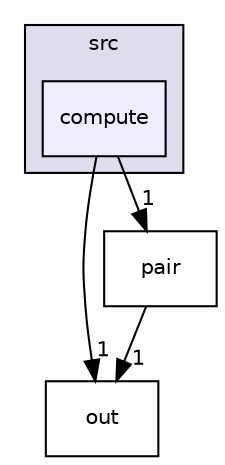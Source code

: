 digraph "compute" {
  compound=true
  node [ fontsize="10", fontname="Helvetica"];
  edge [ labelfontsize="10", labelfontname="Helvetica"];
  subgraph clusterdir_68267d1309a1af8e8297ef4c3efbcdba {
    graph [ bgcolor="#ddddee", pencolor="black", label="src" fontname="Helvetica", fontsize="10", URL="dir_68267d1309a1af8e8297ef4c3efbcdba.html"]
  dir_e10d8d1736f2f8a793a6d4fd13649885 [shape=box, label="compute", style="filled", fillcolor="#eeeeff", pencolor="black", URL="dir_e10d8d1736f2f8a793a6d4fd13649885.html"];
  }
  dir_d81c4bf07038884bb7449457c83d02c1 [shape=box label="out" URL="dir_d81c4bf07038884bb7449457c83d02c1.html"];
  dir_f3caa1856c77f7217b1d3fa63ae3862e [shape=box label="pair" URL="dir_f3caa1856c77f7217b1d3fa63ae3862e.html"];
  dir_f3caa1856c77f7217b1d3fa63ae3862e->dir_d81c4bf07038884bb7449457c83d02c1 [headlabel="1", labeldistance=1.5 headhref="dir_000006_000004.html"];
  dir_e10d8d1736f2f8a793a6d4fd13649885->dir_d81c4bf07038884bb7449457c83d02c1 [headlabel="1", labeldistance=1.5 headhref="dir_000001_000004.html"];
  dir_e10d8d1736f2f8a793a6d4fd13649885->dir_f3caa1856c77f7217b1d3fa63ae3862e [headlabel="1", labeldistance=1.5 headhref="dir_000001_000006.html"];
}
